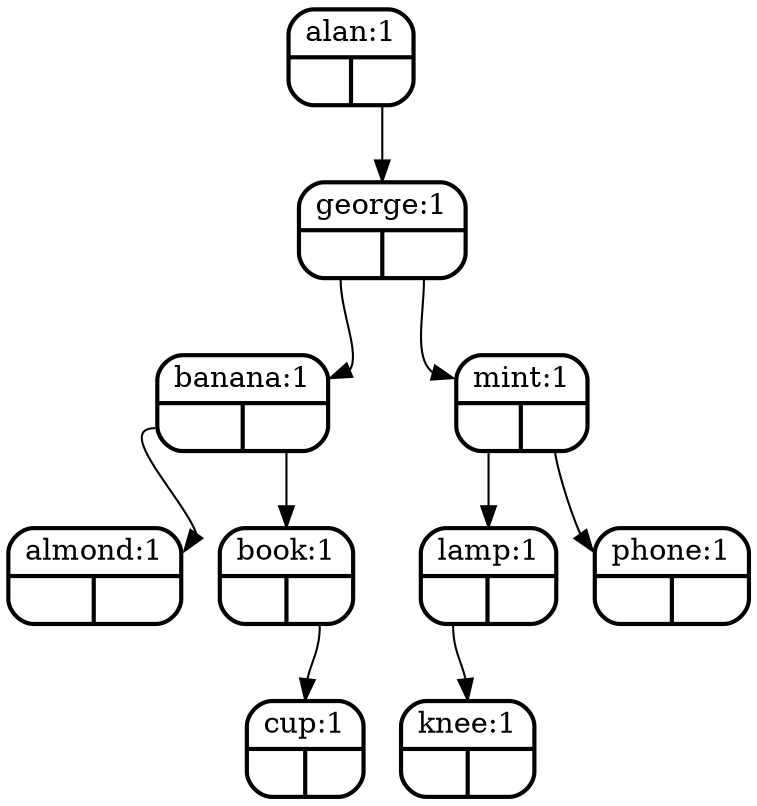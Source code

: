 digraph tree {
node [shape = Mrecord, penwidth = 2];
"alan"[label="{<f0>alan:1|{<f1>|<f2>}}"color=black];
"george"[label="{<f0>george:1|{<f1>|<f2>}}"color=black];
"banana"[label="{<f0>banana:1|{<f1>|<f2>}}"color=black];
"almond"[label="{<f0>almond:1|{<f1>|<f2>}}"color=black];
"banana":f1 -> "almond":f0;
"book"[label="{<f0>book:1|{<f1>|<f2>}}"color=black];
"cup"[label="{<f0>cup:1|{<f1>|<f2>}}"color=black];
"book":f2 -> "cup":f0;
"banana":f2 -> "book":f0;
"george":f1 -> "banana":f0;
"mint"[label="{<f0>mint:1|{<f1>|<f2>}}"color=black];
"lamp"[label="{<f0>lamp:1|{<f1>|<f2>}}"color=black];
"knee"[label="{<f0>knee:1|{<f1>|<f2>}}"color=black];
"lamp":f1 -> "knee":f0;
"mint":f1 -> "lamp":f0;
"phone"[label="{<f0>phone:1|{<f1>|<f2>}}"color=black];
"mint":f2 -> "phone":f0;
"george":f2 -> "mint":f0;
"alan":f2 -> "george":f0;
}
